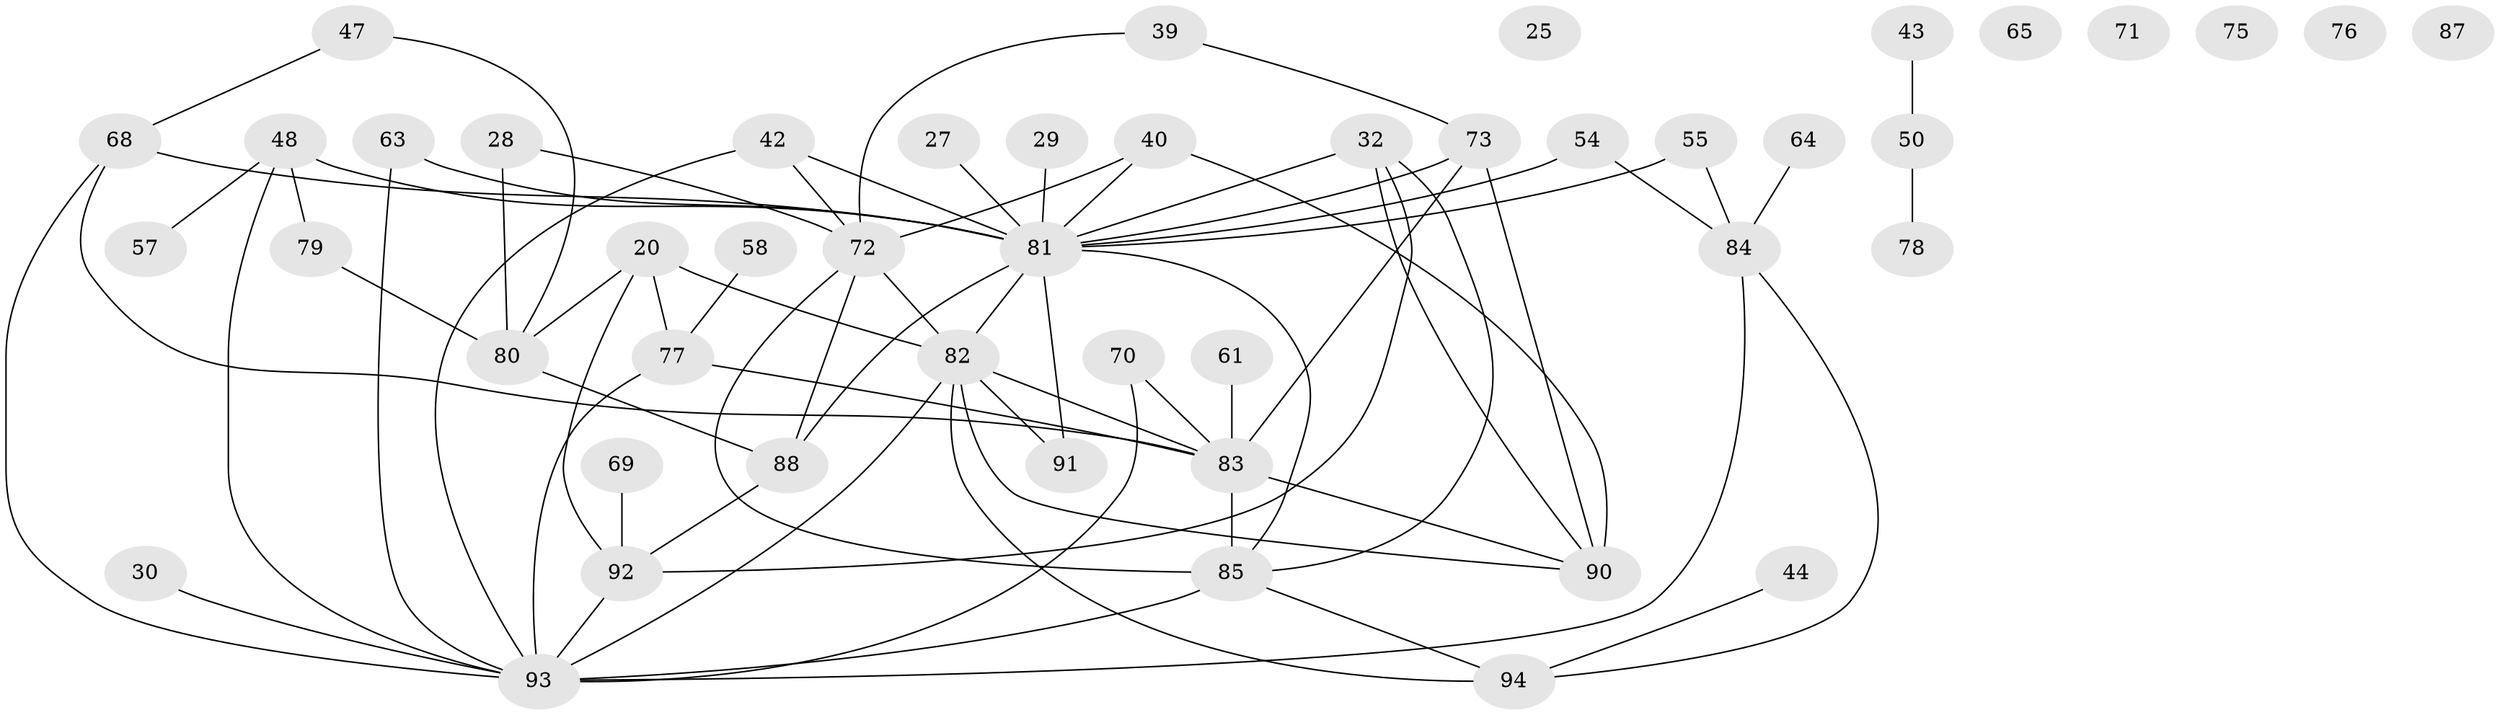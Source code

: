 // original degree distribution, {3: 0.2872340425531915, 5: 0.11702127659574468, 4: 0.11702127659574468, 1: 0.13829787234042554, 2: 0.19148936170212766, 6: 0.031914893617021274, 0: 0.06382978723404255, 7: 0.031914893617021274, 9: 0.02127659574468085}
// Generated by graph-tools (version 1.1) at 2025/39/03/09/25 04:39:28]
// undirected, 47 vertices, 72 edges
graph export_dot {
graph [start="1"]
  node [color=gray90,style=filled];
  20;
  25;
  27;
  28;
  29;
  30;
  32 [super="+1+6"];
  39;
  40 [super="+38"];
  42 [super="+9"];
  43;
  44;
  47;
  48 [super="+26"];
  50 [super="+7"];
  54;
  55 [super="+19+41"];
  57;
  58;
  61;
  63;
  64;
  65;
  68 [super="+16"];
  69;
  70;
  71;
  72 [super="+36"];
  73 [super="+67"];
  75;
  76;
  77 [super="+45"];
  78;
  79;
  80 [super="+31+35"];
  81 [super="+60+74+46"];
  82 [super="+17+18"];
  83 [super="+4+49"];
  84 [super="+23"];
  85 [super="+53+62"];
  87;
  88 [super="+15+37"];
  90 [super="+86"];
  91 [super="+10"];
  92 [super="+89"];
  93 [super="+2+66+59+33"];
  94 [super="+22"];
  20 -- 77 [weight=2];
  20 -- 80 [weight=2];
  20 -- 82;
  20 -- 92;
  27 -- 81;
  28 -- 72;
  28 -- 80;
  29 -- 81;
  30 -- 93;
  32 -- 81;
  32 -- 90;
  32 -- 85;
  32 -- 92;
  39 -- 72;
  39 -- 73;
  40 -- 72;
  40 -- 81 [weight=4];
  40 -- 90 [weight=2];
  42 -- 72;
  42 -- 93;
  42 -- 81;
  43 -- 50;
  44 -- 94;
  47 -- 80;
  47 -- 68;
  48 -- 81 [weight=4];
  48 -- 57;
  48 -- 93 [weight=2];
  48 -- 79;
  50 -- 78;
  54 -- 84;
  54 -- 81;
  55 -- 84 [weight=2];
  55 -- 81 [weight=2];
  58 -- 77;
  61 -- 83;
  63 -- 93;
  63 -- 81;
  64 -- 84;
  68 -- 81;
  68 -- 83;
  68 -- 93;
  69 -- 92;
  70 -- 83;
  70 -- 93;
  72 -- 88;
  72 -- 82;
  72 -- 85 [weight=2];
  73 -- 90 [weight=2];
  73 -- 81 [weight=2];
  73 -- 83;
  77 -- 93 [weight=3];
  77 -- 83 [weight=2];
  79 -- 80;
  80 -- 88;
  81 -- 91 [weight=2];
  81 -- 88;
  81 -- 82 [weight=2];
  81 -- 85;
  82 -- 83;
  82 -- 91;
  82 -- 90;
  82 -- 93;
  82 -- 94;
  83 -- 90;
  83 -- 85 [weight=2];
  84 -- 93 [weight=2];
  84 -- 94;
  85 -- 93 [weight=3];
  85 -- 94;
  88 -- 92;
  92 -- 93;
}
